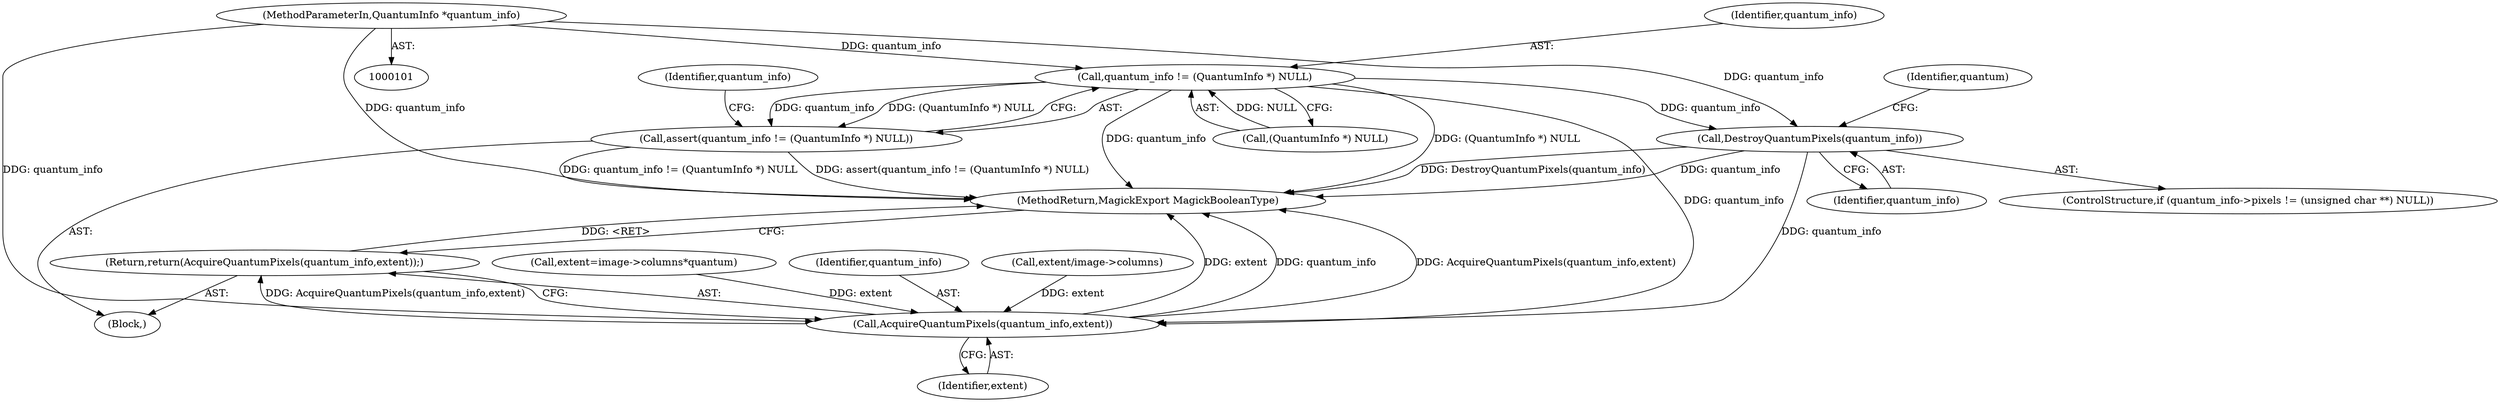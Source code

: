 digraph "0_ImageMagick_b5ed738f8060266bf4ae521f7e3ed145aa4498a3@pointer" {
"1000103" [label="(MethodParameterIn,QuantumInfo *quantum_info)"];
"1000136" [label="(Call,quantum_info != (QuantumInfo *) NULL)"];
"1000135" [label="(Call,assert(quantum_info != (QuantumInfo *) NULL))"];
"1000196" [label="(Call,DestroyQuantumPixels(quantum_info))"];
"1000237" [label="(Call,AcquireQuantumPixels(quantum_info,extent))"];
"1000236" [label="(Return,return(AcquireQuantumPixels(quantum_info,extent));)"];
"1000236" [label="(Return,return(AcquireQuantumPixels(quantum_info,extent));)"];
"1000213" [label="(Call,extent=image->columns*quantum)"];
"1000240" [label="(MethodReturn,MagickExport MagickBooleanType)"];
"1000135" [label="(Call,assert(quantum_info != (QuantumInfo *) NULL))"];
"1000105" [label="(Block,)"];
"1000138" [label="(Call,(QuantumInfo *) NULL)"];
"1000199" [label="(Identifier,quantum)"];
"1000144" [label="(Identifier,quantum_info)"];
"1000103" [label="(MethodParameterIn,QuantumInfo *quantum_info)"];
"1000136" [label="(Call,quantum_info != (QuantumInfo *) NULL)"];
"1000237" [label="(Call,AcquireQuantumPixels(quantum_info,extent))"];
"1000137" [label="(Identifier,quantum_info)"];
"1000238" [label="(Identifier,quantum_info)"];
"1000239" [label="(Identifier,extent)"];
"1000229" [label="(Call,extent/image->columns)"];
"1000188" [label="(ControlStructure,if (quantum_info->pixels != (unsigned char **) NULL))"];
"1000197" [label="(Identifier,quantum_info)"];
"1000196" [label="(Call,DestroyQuantumPixels(quantum_info))"];
"1000103" -> "1000101"  [label="AST: "];
"1000103" -> "1000240"  [label="DDG: quantum_info"];
"1000103" -> "1000136"  [label="DDG: quantum_info"];
"1000103" -> "1000196"  [label="DDG: quantum_info"];
"1000103" -> "1000237"  [label="DDG: quantum_info"];
"1000136" -> "1000135"  [label="AST: "];
"1000136" -> "1000138"  [label="CFG: "];
"1000137" -> "1000136"  [label="AST: "];
"1000138" -> "1000136"  [label="AST: "];
"1000135" -> "1000136"  [label="CFG: "];
"1000136" -> "1000240"  [label="DDG: (QuantumInfo *) NULL"];
"1000136" -> "1000240"  [label="DDG: quantum_info"];
"1000136" -> "1000135"  [label="DDG: quantum_info"];
"1000136" -> "1000135"  [label="DDG: (QuantumInfo *) NULL"];
"1000138" -> "1000136"  [label="DDG: NULL"];
"1000136" -> "1000196"  [label="DDG: quantum_info"];
"1000136" -> "1000237"  [label="DDG: quantum_info"];
"1000135" -> "1000105"  [label="AST: "];
"1000144" -> "1000135"  [label="CFG: "];
"1000135" -> "1000240"  [label="DDG: assert(quantum_info != (QuantumInfo *) NULL)"];
"1000135" -> "1000240"  [label="DDG: quantum_info != (QuantumInfo *) NULL"];
"1000196" -> "1000188"  [label="AST: "];
"1000196" -> "1000197"  [label="CFG: "];
"1000197" -> "1000196"  [label="AST: "];
"1000199" -> "1000196"  [label="CFG: "];
"1000196" -> "1000240"  [label="DDG: quantum_info"];
"1000196" -> "1000240"  [label="DDG: DestroyQuantumPixels(quantum_info)"];
"1000196" -> "1000237"  [label="DDG: quantum_info"];
"1000237" -> "1000236"  [label="AST: "];
"1000237" -> "1000239"  [label="CFG: "];
"1000238" -> "1000237"  [label="AST: "];
"1000239" -> "1000237"  [label="AST: "];
"1000236" -> "1000237"  [label="CFG: "];
"1000237" -> "1000240"  [label="DDG: AcquireQuantumPixels(quantum_info,extent)"];
"1000237" -> "1000240"  [label="DDG: extent"];
"1000237" -> "1000240"  [label="DDG: quantum_info"];
"1000237" -> "1000236"  [label="DDG: AcquireQuantumPixels(quantum_info,extent)"];
"1000213" -> "1000237"  [label="DDG: extent"];
"1000229" -> "1000237"  [label="DDG: extent"];
"1000236" -> "1000105"  [label="AST: "];
"1000240" -> "1000236"  [label="CFG: "];
"1000236" -> "1000240"  [label="DDG: <RET>"];
}
